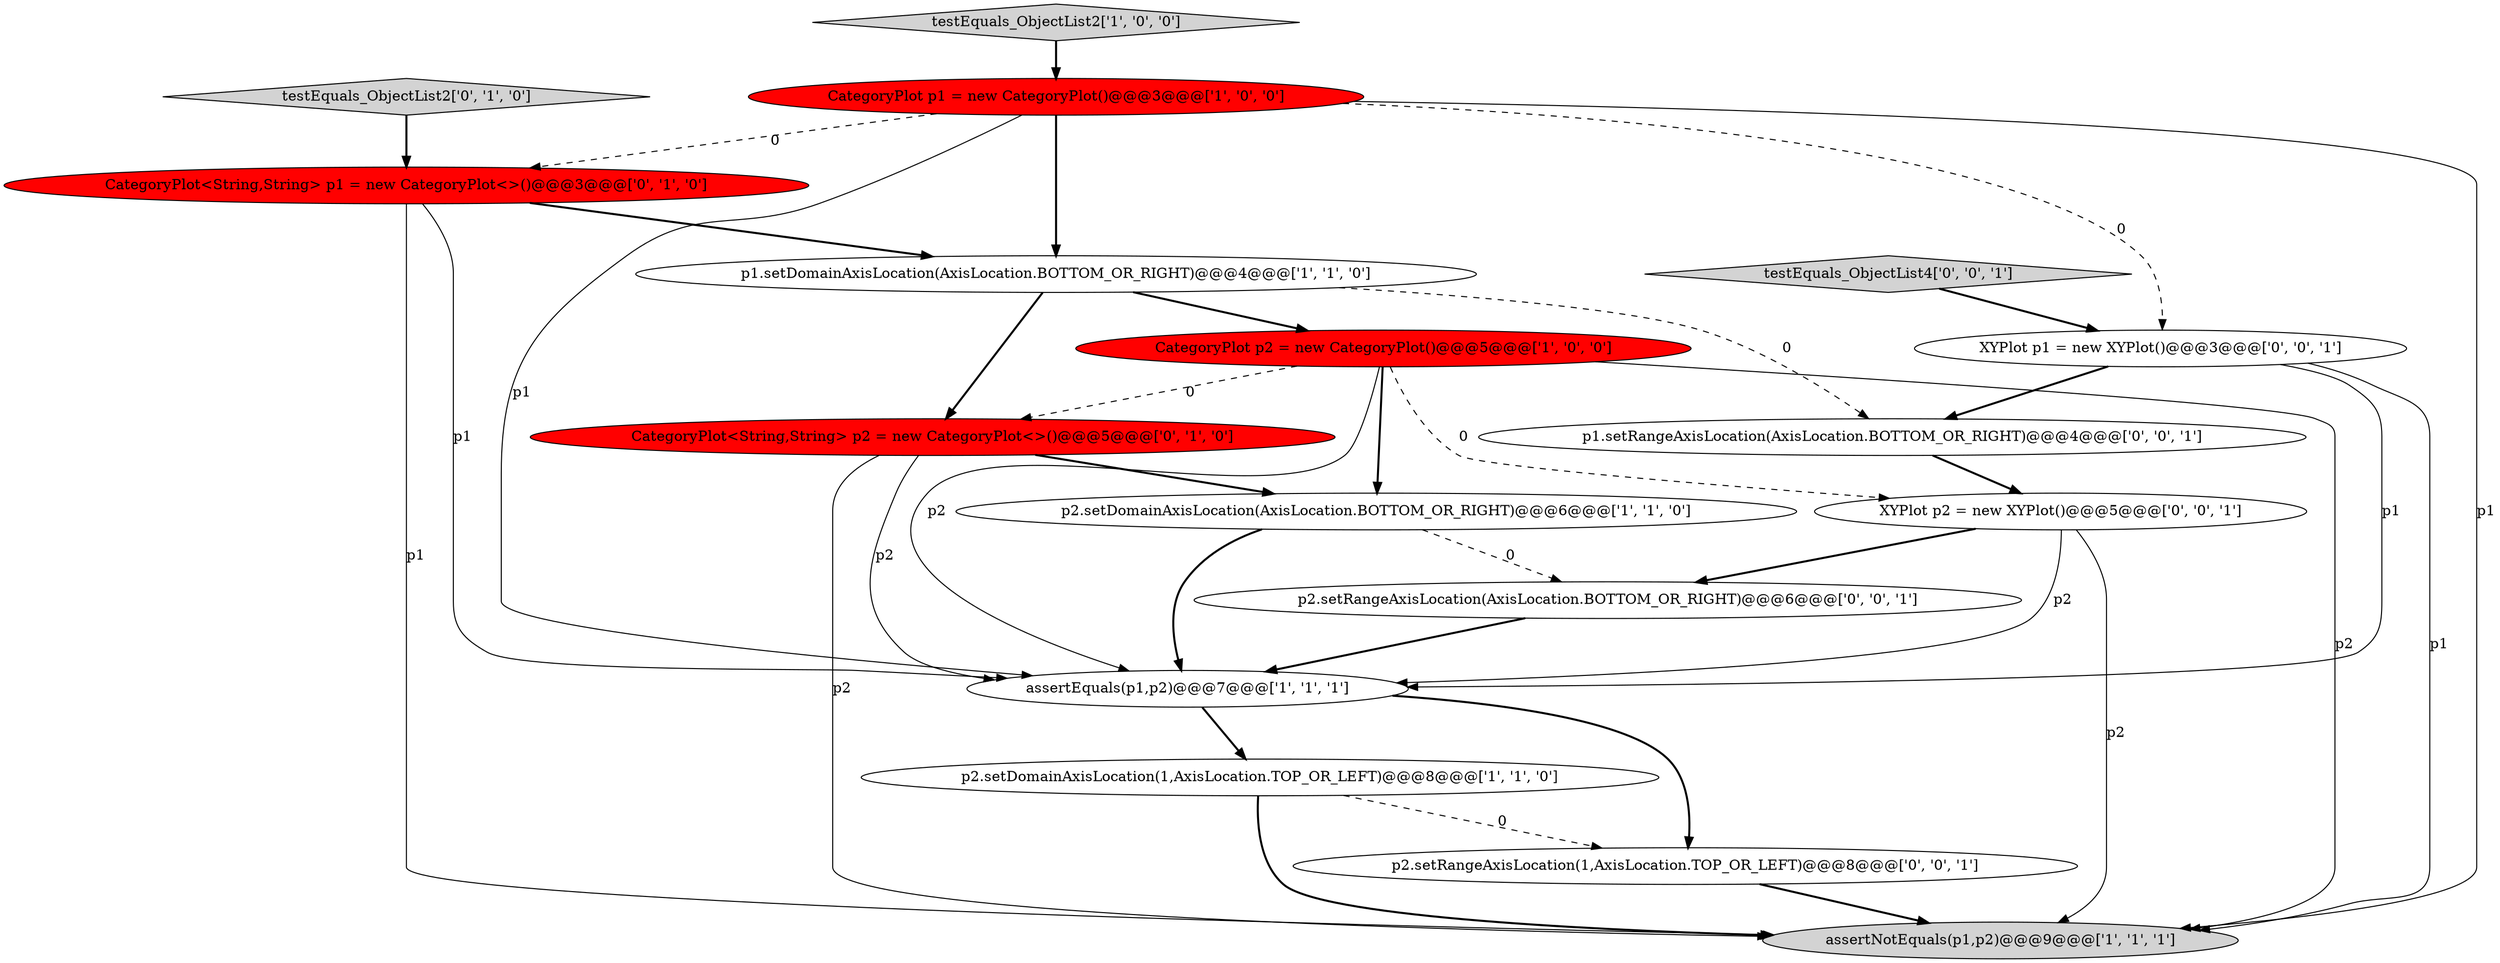 digraph {
0 [style = filled, label = "CategoryPlot p2 = new CategoryPlot()@@@5@@@['1', '0', '0']", fillcolor = red, shape = ellipse image = "AAA1AAABBB1BBB"];
6 [style = filled, label = "p2.setDomainAxisLocation(1,AxisLocation.TOP_OR_LEFT)@@@8@@@['1', '1', '0']", fillcolor = white, shape = ellipse image = "AAA0AAABBB1BBB"];
16 [style = filled, label = "p1.setRangeAxisLocation(AxisLocation.BOTTOM_OR_RIGHT)@@@4@@@['0', '0', '1']", fillcolor = white, shape = ellipse image = "AAA0AAABBB3BBB"];
15 [style = filled, label = "XYPlot p2 = new XYPlot()@@@5@@@['0', '0', '1']", fillcolor = white, shape = ellipse image = "AAA0AAABBB3BBB"];
9 [style = filled, label = "testEquals_ObjectList2['0', '1', '0']", fillcolor = lightgray, shape = diamond image = "AAA0AAABBB2BBB"];
7 [style = filled, label = "CategoryPlot p1 = new CategoryPlot()@@@3@@@['1', '0', '0']", fillcolor = red, shape = ellipse image = "AAA1AAABBB1BBB"];
8 [style = filled, label = "CategoryPlot<String,String> p2 = new CategoryPlot<>()@@@5@@@['0', '1', '0']", fillcolor = red, shape = ellipse image = "AAA1AAABBB2BBB"];
11 [style = filled, label = "testEquals_ObjectList4['0', '0', '1']", fillcolor = lightgray, shape = diamond image = "AAA0AAABBB3BBB"];
2 [style = filled, label = "assertEquals(p1,p2)@@@7@@@['1', '1', '1']", fillcolor = white, shape = ellipse image = "AAA0AAABBB1BBB"];
4 [style = filled, label = "p1.setDomainAxisLocation(AxisLocation.BOTTOM_OR_RIGHT)@@@4@@@['1', '1', '0']", fillcolor = white, shape = ellipse image = "AAA0AAABBB1BBB"];
1 [style = filled, label = "assertNotEquals(p1,p2)@@@9@@@['1', '1', '1']", fillcolor = lightgray, shape = ellipse image = "AAA0AAABBB1BBB"];
13 [style = filled, label = "p2.setRangeAxisLocation(AxisLocation.BOTTOM_OR_RIGHT)@@@6@@@['0', '0', '1']", fillcolor = white, shape = ellipse image = "AAA0AAABBB3BBB"];
5 [style = filled, label = "p2.setDomainAxisLocation(AxisLocation.BOTTOM_OR_RIGHT)@@@6@@@['1', '1', '0']", fillcolor = white, shape = ellipse image = "AAA0AAABBB1BBB"];
14 [style = filled, label = "p2.setRangeAxisLocation(1,AxisLocation.TOP_OR_LEFT)@@@8@@@['0', '0', '1']", fillcolor = white, shape = ellipse image = "AAA0AAABBB3BBB"];
12 [style = filled, label = "XYPlot p1 = new XYPlot()@@@3@@@['0', '0', '1']", fillcolor = white, shape = ellipse image = "AAA0AAABBB3BBB"];
10 [style = filled, label = "CategoryPlot<String,String> p1 = new CategoryPlot<>()@@@3@@@['0', '1', '0']", fillcolor = red, shape = ellipse image = "AAA1AAABBB2BBB"];
3 [style = filled, label = "testEquals_ObjectList2['1', '0', '0']", fillcolor = lightgray, shape = diamond image = "AAA0AAABBB1BBB"];
5->13 [style = dashed, label="0"];
16->15 [style = bold, label=""];
15->2 [style = solid, label="p2"];
15->13 [style = bold, label=""];
4->16 [style = dashed, label="0"];
2->6 [style = bold, label=""];
0->1 [style = solid, label="p2"];
7->1 [style = solid, label="p1"];
0->15 [style = dashed, label="0"];
11->12 [style = bold, label=""];
12->16 [style = bold, label=""];
7->4 [style = bold, label=""];
9->10 [style = bold, label=""];
6->14 [style = dashed, label="0"];
12->2 [style = solid, label="p1"];
14->1 [style = bold, label=""];
4->0 [style = bold, label=""];
6->1 [style = bold, label=""];
8->2 [style = solid, label="p2"];
5->2 [style = bold, label=""];
15->1 [style = solid, label="p2"];
10->2 [style = solid, label="p1"];
8->5 [style = bold, label=""];
3->7 [style = bold, label=""];
8->1 [style = solid, label="p2"];
2->14 [style = bold, label=""];
10->4 [style = bold, label=""];
7->12 [style = dashed, label="0"];
12->1 [style = solid, label="p1"];
4->8 [style = bold, label=""];
7->10 [style = dashed, label="0"];
0->8 [style = dashed, label="0"];
7->2 [style = solid, label="p1"];
10->1 [style = solid, label="p1"];
0->5 [style = bold, label=""];
13->2 [style = bold, label=""];
0->2 [style = solid, label="p2"];
}
